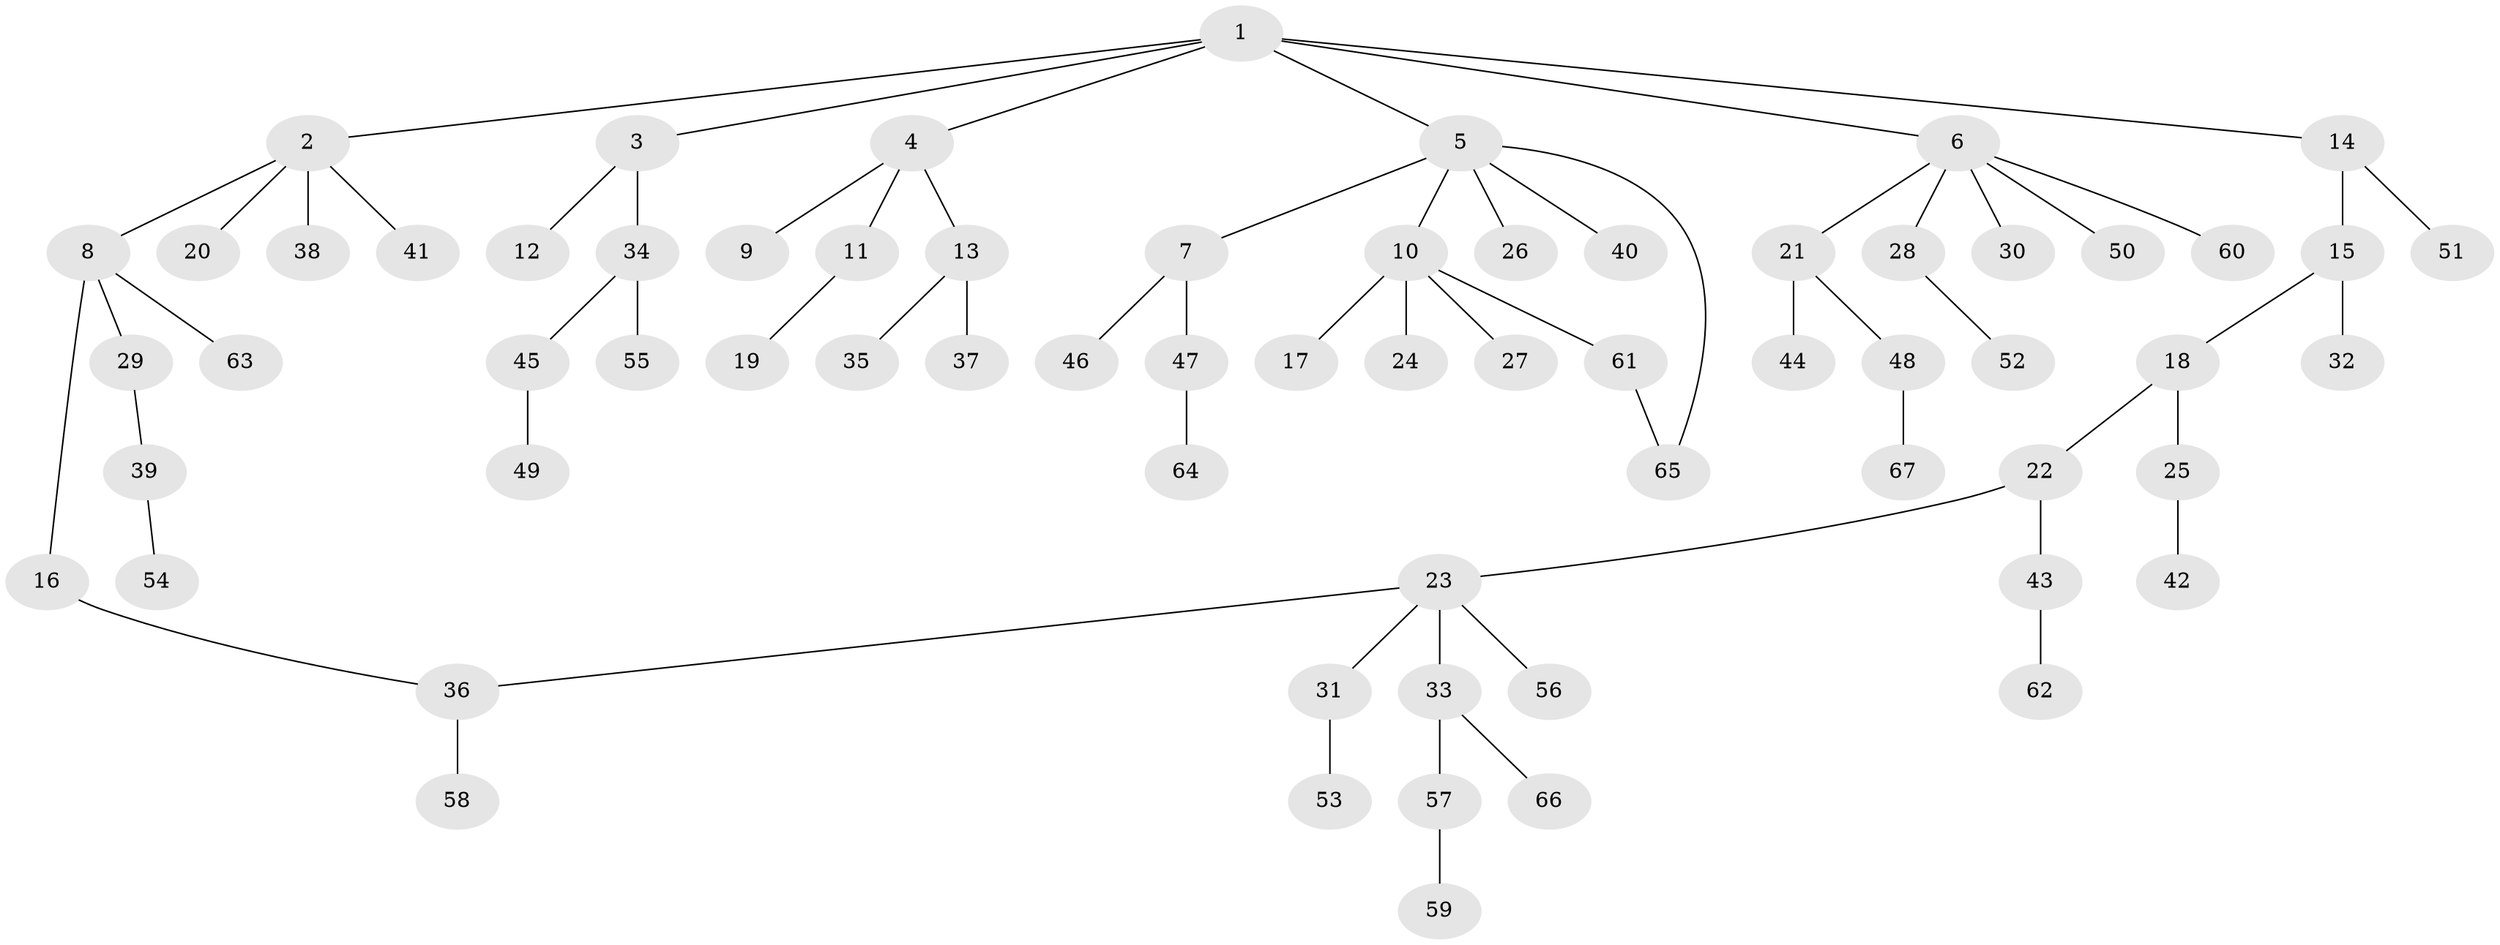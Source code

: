 // Generated by graph-tools (version 1.1) at 2025/49/03/09/25 03:49:16]
// undirected, 67 vertices, 68 edges
graph export_dot {
graph [start="1"]
  node [color=gray90,style=filled];
  1;
  2;
  3;
  4;
  5;
  6;
  7;
  8;
  9;
  10;
  11;
  12;
  13;
  14;
  15;
  16;
  17;
  18;
  19;
  20;
  21;
  22;
  23;
  24;
  25;
  26;
  27;
  28;
  29;
  30;
  31;
  32;
  33;
  34;
  35;
  36;
  37;
  38;
  39;
  40;
  41;
  42;
  43;
  44;
  45;
  46;
  47;
  48;
  49;
  50;
  51;
  52;
  53;
  54;
  55;
  56;
  57;
  58;
  59;
  60;
  61;
  62;
  63;
  64;
  65;
  66;
  67;
  1 -- 2;
  1 -- 3;
  1 -- 4;
  1 -- 5;
  1 -- 6;
  1 -- 14;
  2 -- 8;
  2 -- 20;
  2 -- 38;
  2 -- 41;
  3 -- 12;
  3 -- 34;
  4 -- 9;
  4 -- 11;
  4 -- 13;
  5 -- 7;
  5 -- 10;
  5 -- 26;
  5 -- 40;
  5 -- 65;
  6 -- 21;
  6 -- 28;
  6 -- 30;
  6 -- 50;
  6 -- 60;
  7 -- 46;
  7 -- 47;
  8 -- 16;
  8 -- 29;
  8 -- 63;
  10 -- 17;
  10 -- 24;
  10 -- 27;
  10 -- 61;
  11 -- 19;
  13 -- 35;
  13 -- 37;
  14 -- 15;
  14 -- 51;
  15 -- 18;
  15 -- 32;
  16 -- 36;
  18 -- 22;
  18 -- 25;
  21 -- 44;
  21 -- 48;
  22 -- 23;
  22 -- 43;
  23 -- 31;
  23 -- 33;
  23 -- 56;
  23 -- 36;
  25 -- 42;
  28 -- 52;
  29 -- 39;
  31 -- 53;
  33 -- 57;
  33 -- 66;
  34 -- 45;
  34 -- 55;
  36 -- 58;
  39 -- 54;
  43 -- 62;
  45 -- 49;
  47 -- 64;
  48 -- 67;
  57 -- 59;
  61 -- 65;
}
